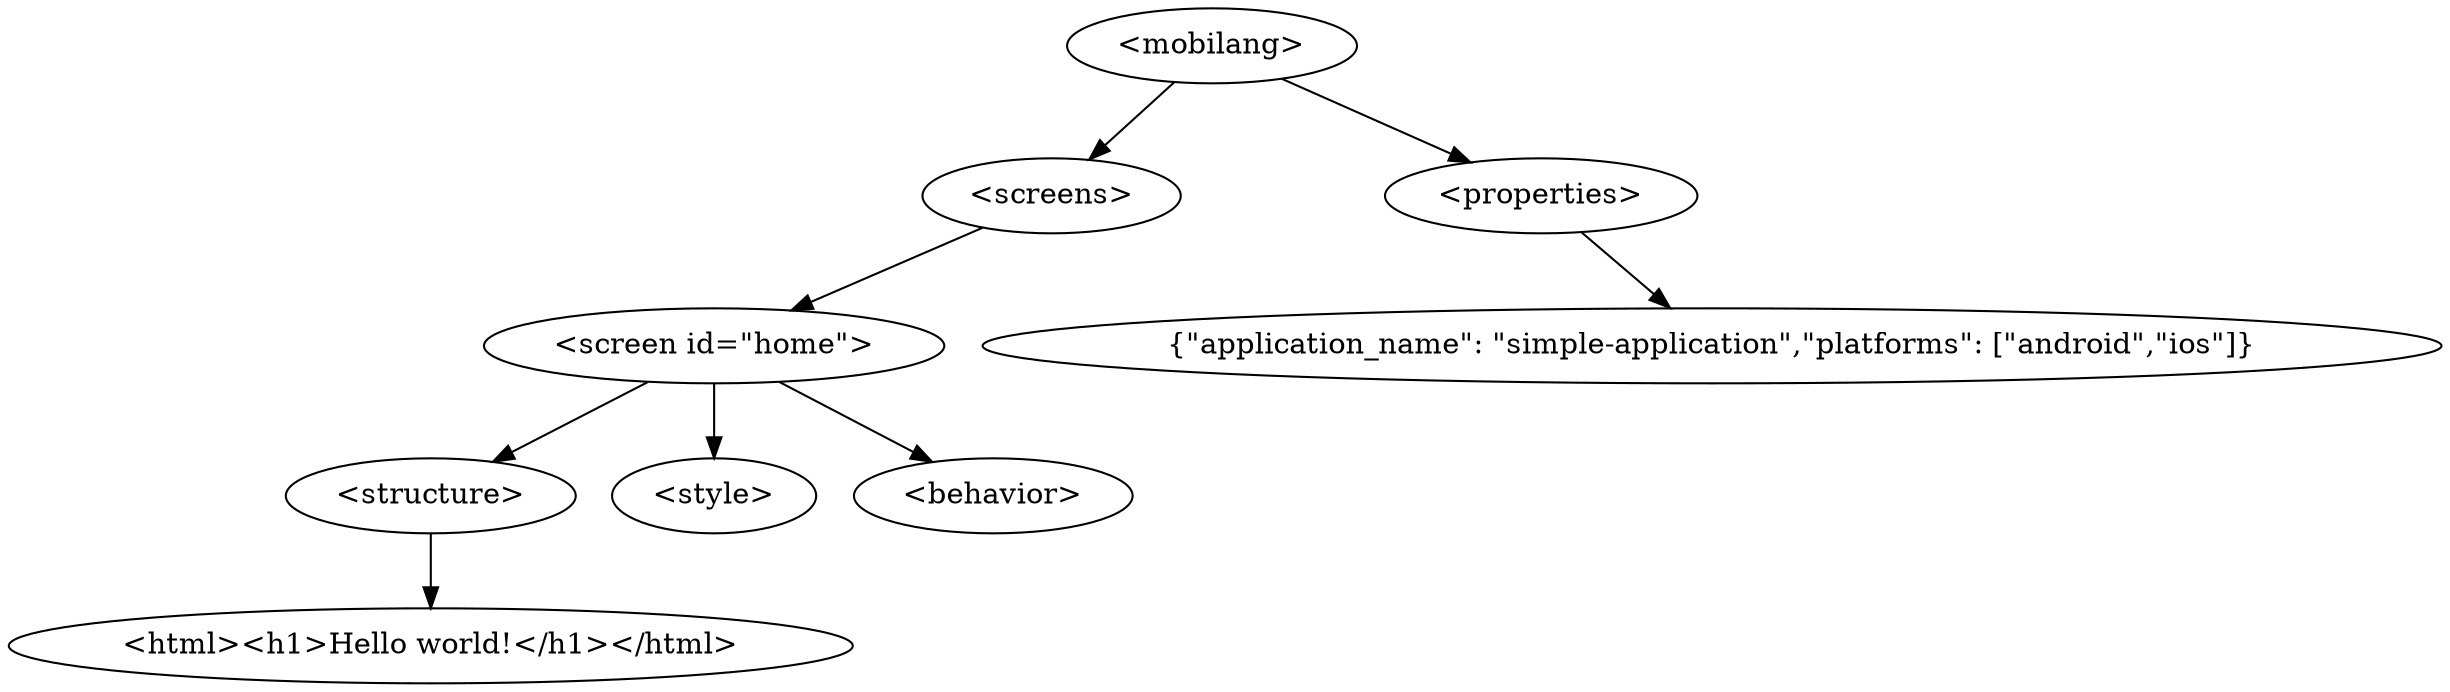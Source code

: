 digraph G {
n0 -> n1;
n1 -> n2;
n2 -> n3;
n3 -> n4;
n2 -> n5;
n2 -> n6;
n0 -> n7;
n7 -> n8;
n0 [label="<mobilang>"];
n1 [label="<screens>"];
n2 [label="<screen id=\"home\">"];
n3 [label="<structure>"];
n4 [label="<html><h1>Hello world!</h1></html>"];
n5 [label="<style>"];
n6 [label="<behavior>"];
n7 [label="<properties>"];
n8 [label="{\"application_name\": \"simple-application\",\"platforms\": [\"android\",\"ios\"]}"];

}
